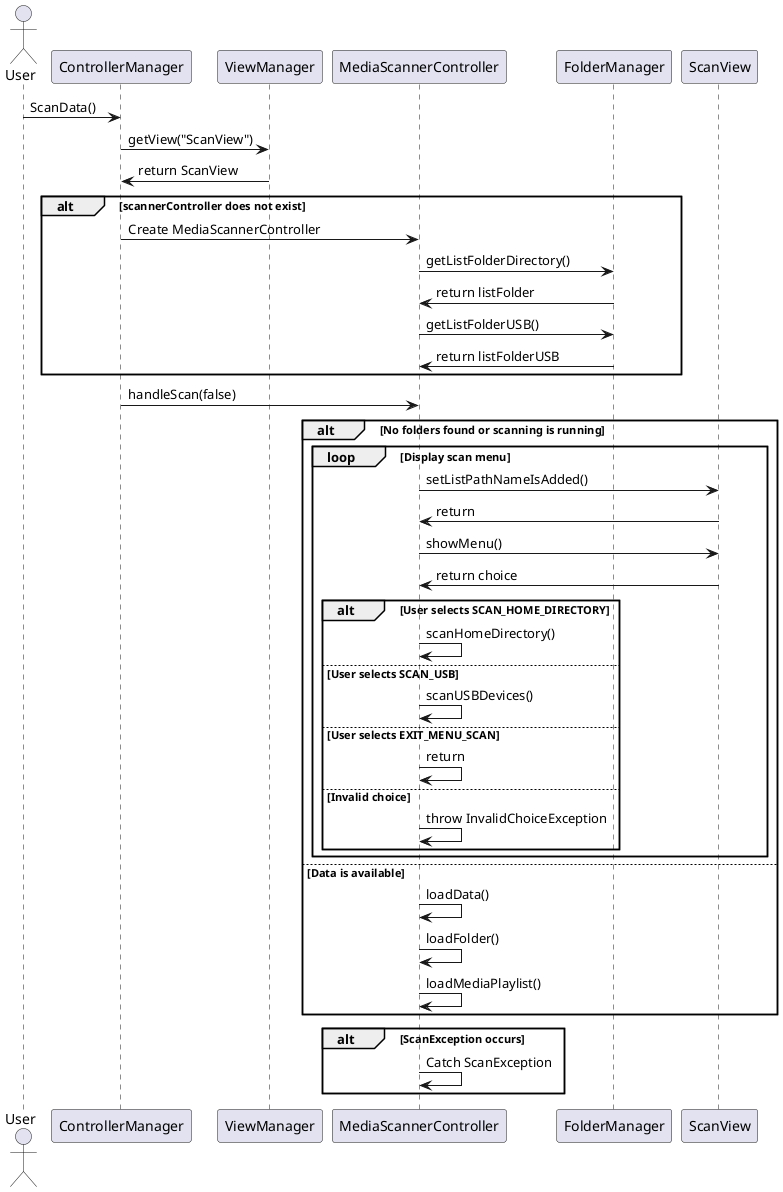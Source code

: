 @startuml
actor User
participant ControllerManager
participant ViewManager
participant MediaScannerController
participant FolderManager
participant ScanView

User -> ControllerManager: ScanData()
ControllerManager -> ViewManager: getView("ScanView")
ViewManager -> ControllerManager: return ScanView

alt scannerController does not exist
    ControllerManager -> MediaScannerController: Create MediaScannerController
    MediaScannerController -> FolderManager: getListFolderDirectory()
    FolderManager -> MediaScannerController: return listFolder
    MediaScannerController -> FolderManager: getListFolderUSB()
    FolderManager -> MediaScannerController: return listFolderUSB
end

ControllerManager -> MediaScannerController: handleScan(false)

alt No folders found or scanning is running
    loop Display scan menu
        MediaScannerController -> ScanView: setListPathNameIsAdded()
        ScanView -> MediaScannerController: return
        MediaScannerController -> ScanView: showMenu()
        ScanView -> MediaScannerController: return choice

        alt User selects SCAN_HOME_DIRECTORY
            MediaScannerController -> MediaScannerController: scanHomeDirectory()
        else User selects SCAN_USB
            MediaScannerController -> MediaScannerController: scanUSBDevices()
        else User selects EXIT_MENU_SCAN
            MediaScannerController -> MediaScannerController: return
        else Invalid choice
            MediaScannerController -> MediaScannerController: throw InvalidChoiceException
        end
    end
else Data is available
    MediaScannerController -> MediaScannerController: loadData()
    MediaScannerController -> MediaScannerController: loadFolder()
    MediaScannerController -> MediaScannerController: loadMediaPlaylist()
end

alt ScanException occurs
    MediaScannerController -> MediaScannerController: Catch ScanException
end

@enduml